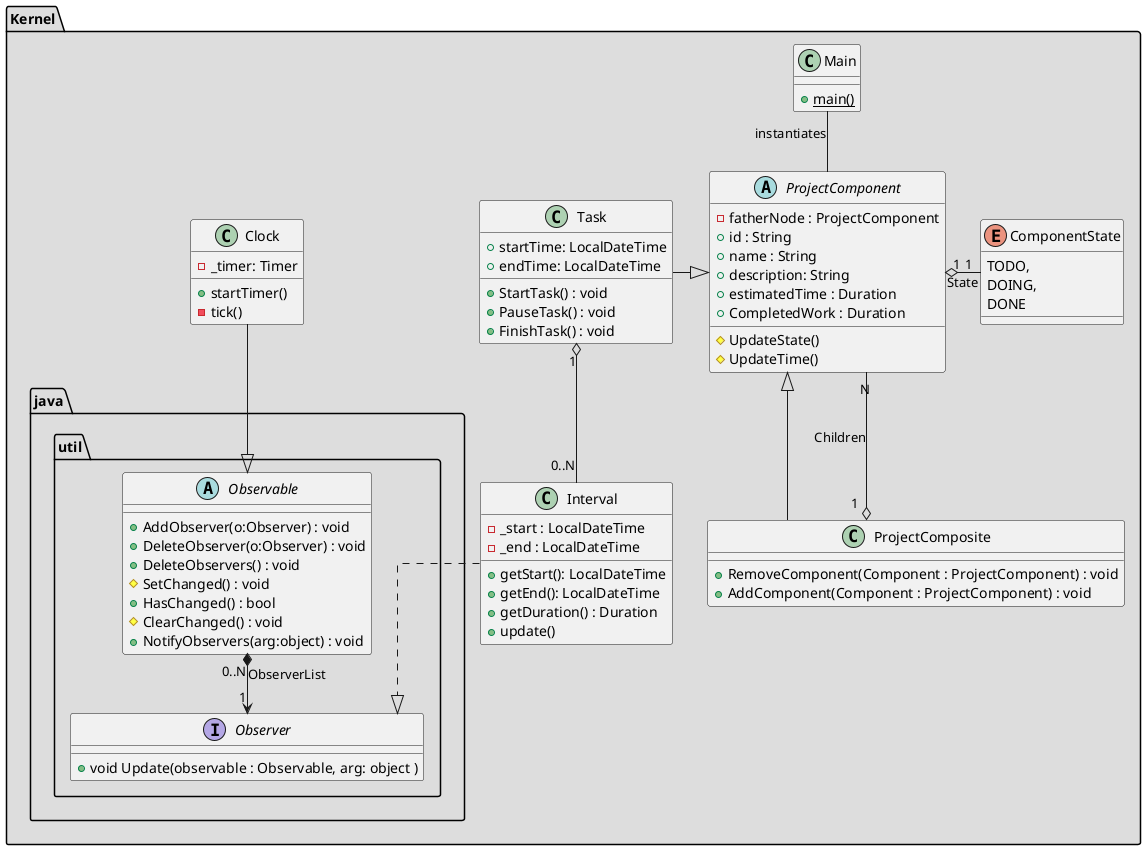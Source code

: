 @startuml

skinparam linetype ortho

/' Tests '/
/' package "Testing" #DDDDDD {
      class MainTests {
      }
      Abstract IProject {
      }
      class ProjectTests {
      }
      class TaskTests {
      }
} '/


/' Back End '/
package "Kernel" #DDDDDD {
  class Main {
    +{static}main()
  }

  Abstract ProjectComponent {
      -fatherNode : ProjectComponent
      +id : String
      +name : String
      +description: String
      +estimatedTime : Duration
      +CompletedWork : Duration
      #UpdateState()
      #UpdateTime()
  }

  class ProjectComposite {
     +RemoveComponent(Component : ProjectComponent) : void
     +AddComponent(Component : ProjectComponent) : void
   }

  class Task {
    +startTime: LocalDateTime
    +endTime: LocalDateTime
    +StartTask() : void
    +PauseTask() : void
    +FinishTask() : void
    /'+AddTimeInterval(interval:Interval) : void'/
  }

  enum ComponentState {
    TODO,
    DOING,
    DONE
  }

  class Interval {
    -_start : LocalDateTime
    -_end : LocalDateTime
    /'+StartCounting() : void
    +PauseCounting() : void
    +StopCounting() : void'/
    +getStart(): LocalDateTime
    +getEnd(): LocalDateTime
    +getDuration() : Duration
    +update()
  }

  class Clock{
  -_timer: Timer
  +startTimer()
  -tick()

  }

  package "java.util"
  {
      abstract Observable {
        +AddObserver(o:Observer) : void
        +DeleteObserver(o:Observer) : void
        +DeleteObservers() : void
        #SetChanged() : void
        +HasChanged() : bool
        #ClearChanged() : void
        +NotifyObservers(arg:object) : void
      }
      interface Observer
      {
           +void Update(observable : Observable, arg: object )
      }
      Observable "0..N" *--> "1" Observer:ObserverList
  }

}

/' Relationship '/
  Task -right-|> ProjectComponent
  ProjectComponent "1" o-right- "1" ComponentState : State
  ProjectComponent <|-- ProjectComposite
  ProjectComponent "N" --o "1" ProjectComposite : Children
  Task "1" o-- "0..N" Interval
  Interval ..|> Observer
  Main -- ProjectComponent: "instantiates"
  Clock --|> Observable

@enduml
